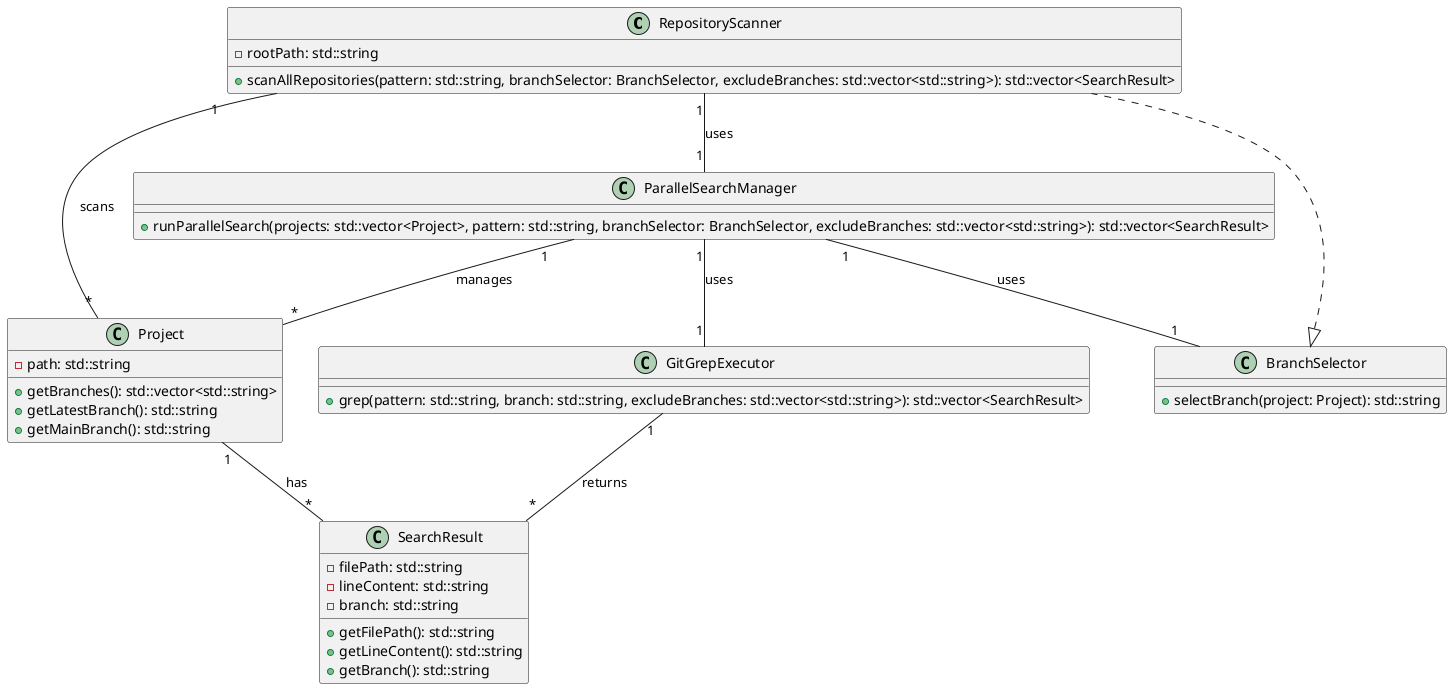 
@startuml
' Gitリポジトリ内の全ファイルから特定文字列を検索するプログラムのクラス図

class RepositoryScanner {
    - rootPath: std::string
    + scanAllRepositories(pattern: std::string, branchSelector: BranchSelector, excludeBranches: std::vector<std::string>): std::vector<SearchResult>
}

class Project {
    - path: std::string
    + getBranches(): std::vector<std::string>
    + getLatestBranch(): std::string
    + getMainBranch(): std::string
}

'' ファイル単位のクラスは不要なため削除

class SearchResult {
    - filePath: std::string
    - lineContent: std::string
    - branch: std::string
    + getFilePath(): std::string
    + getLineContent(): std::string
    + getBranch(): std::string
}
class GitGrepExecutor {
    + grep(pattern: std::string, branch: std::string, excludeBranches: std::vector<std::string>): std::vector<SearchResult>
}

class ParallelSearchManager {
    + runParallelSearch(projects: std::vector<Project>, pattern: std::string, branchSelector: BranchSelector, excludeBranches: std::vector<std::string>): std::vector<SearchResult>
}

class BranchSelector {
    + selectBranch(project: Project): std::string
}

RepositoryScanner "1" -- "*" Project : scans
RepositoryScanner "1" -- "1" ParallelSearchManager : uses
ParallelSearchManager "1" -- "*" Project : manages
ParallelSearchManager "1" -- "1" GitGrepExecutor : uses
ParallelSearchManager "1" -- "1" BranchSelector : uses
GitGrepExecutor "1" -- "*" SearchResult : returns
Project "1" -- "*" SearchResult : has
BranchSelector <|.. RepositoryScanner
@enduml
